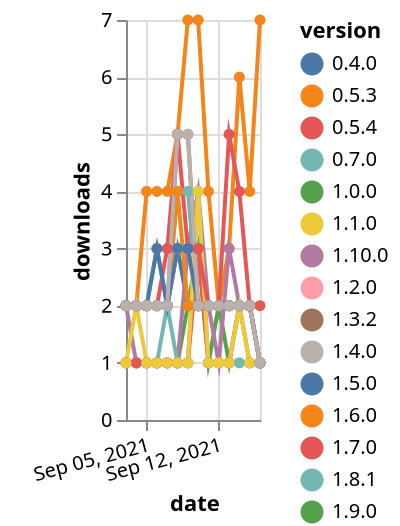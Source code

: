 {"$schema": "https://vega.github.io/schema/vega-lite/v5.json", "description": "A simple bar chart with embedded data.", "data": {"values": [{"date": "2021-09-03", "total": 2634, "delta": 2, "version": "1.1.0"}, {"date": "2021-09-04", "total": 2636, "delta": 2, "version": "1.1.0"}, {"date": "2021-09-05", "total": 2638, "delta": 2, "version": "1.1.0"}, {"date": "2021-09-06", "total": 2640, "delta": 2, "version": "1.1.0"}, {"date": "2021-09-07", "total": 2642, "delta": 2, "version": "1.1.0"}, {"date": "2021-09-08", "total": 2645, "delta": 3, "version": "1.1.0"}, {"date": "2021-09-09", "total": 2648, "delta": 3, "version": "1.1.0"}, {"date": "2021-09-10", "total": 2650, "delta": 2, "version": "1.1.0"}, {"date": "2021-09-11", "total": 2652, "delta": 2, "version": "1.1.0"}, {"date": "2021-09-12", "total": 2654, "delta": 2, "version": "1.1.0"}, {"date": "2021-09-13", "total": 2656, "delta": 2, "version": "1.1.0"}, {"date": "2021-09-14", "total": 2658, "delta": 2, "version": "1.1.0"}, {"date": "2021-09-15", "total": 2660, "delta": 2, "version": "1.1.0"}, {"date": "2021-09-16", "total": 2661, "delta": 1, "version": "1.1.0"}, {"date": "2021-09-03", "total": 3577, "delta": 2, "version": "1.6.0"}, {"date": "2021-09-04", "total": 3579, "delta": 2, "version": "1.6.0"}, {"date": "2021-09-05", "total": 3583, "delta": 4, "version": "1.6.0"}, {"date": "2021-09-06", "total": 3587, "delta": 4, "version": "1.6.0"}, {"date": "2021-09-07", "total": 3591, "delta": 4, "version": "1.6.0"}, {"date": "2021-09-08", "total": 3596, "delta": 5, "version": "1.6.0"}, {"date": "2021-09-09", "total": 3603, "delta": 7, "version": "1.6.0"}, {"date": "2021-09-10", "total": 3610, "delta": 7, "version": "1.6.0"}, {"date": "2021-09-11", "total": 3614, "delta": 4, "version": "1.6.0"}, {"date": "2021-09-12", "total": 3616, "delta": 2, "version": "1.6.0"}, {"date": "2021-09-13", "total": 3619, "delta": 3, "version": "1.6.0"}, {"date": "2021-09-14", "total": 3625, "delta": 6, "version": "1.6.0"}, {"date": "2021-09-15", "total": 3629, "delta": 4, "version": "1.6.0"}, {"date": "2021-09-16", "total": 3636, "delta": 7, "version": "1.6.0"}, {"date": "2021-09-03", "total": 2636, "delta": 2, "version": "0.4.0"}, {"date": "2021-09-04", "total": 2638, "delta": 2, "version": "0.4.0"}, {"date": "2021-09-05", "total": 2640, "delta": 2, "version": "0.4.0"}, {"date": "2021-09-06", "total": 2642, "delta": 2, "version": "0.4.0"}, {"date": "2021-09-07", "total": 2644, "delta": 2, "version": "0.4.0"}, {"date": "2021-09-08", "total": 2647, "delta": 3, "version": "0.4.0"}, {"date": "2021-09-09", "total": 2649, "delta": 2, "version": "0.4.0"}, {"date": "2021-09-10", "total": 2651, "delta": 2, "version": "0.4.0"}, {"date": "2021-09-11", "total": 2653, "delta": 2, "version": "0.4.0"}, {"date": "2021-09-12", "total": 2655, "delta": 2, "version": "0.4.0"}, {"date": "2021-09-13", "total": 2657, "delta": 2, "version": "0.4.0"}, {"date": "2021-09-14", "total": 2659, "delta": 2, "version": "0.4.0"}, {"date": "2021-09-15", "total": 2661, "delta": 2, "version": "0.4.0"}, {"date": "2021-09-16", "total": 2662, "delta": 1, "version": "0.4.0"}, {"date": "2021-09-03", "total": 679, "delta": 1, "version": "1.9.0"}, {"date": "2021-09-04", "total": 680, "delta": 1, "version": "1.9.0"}, {"date": "2021-09-05", "total": 681, "delta": 1, "version": "1.9.0"}, {"date": "2021-09-06", "total": 682, "delta": 1, "version": "1.9.0"}, {"date": "2021-09-07", "total": 683, "delta": 1, "version": "1.9.0"}, {"date": "2021-09-08", "total": 684, "delta": 1, "version": "1.9.0"}, {"date": "2021-09-09", "total": 686, "delta": 2, "version": "1.9.0"}, {"date": "2021-09-10", "total": 689, "delta": 3, "version": "1.9.0"}, {"date": "2021-09-11", "total": 690, "delta": 1, "version": "1.9.0"}, {"date": "2021-09-12", "total": 692, "delta": 2, "version": "1.9.0"}, {"date": "2021-09-13", "total": 693, "delta": 1, "version": "1.9.0"}, {"date": "2021-09-14", "total": 695, "delta": 2, "version": "1.9.0"}, {"date": "2021-09-15", "total": 696, "delta": 1, "version": "1.9.0"}, {"date": "2021-09-16", "total": 697, "delta": 1, "version": "1.9.0"}, {"date": "2021-09-03", "total": 342, "delta": 2, "version": "1.10.0"}, {"date": "2021-09-04", "total": 343, "delta": 1, "version": "1.10.0"}, {"date": "2021-09-05", "total": 344, "delta": 1, "version": "1.10.0"}, {"date": "2021-09-06", "total": 345, "delta": 1, "version": "1.10.0"}, {"date": "2021-09-07", "total": 346, "delta": 1, "version": "1.10.0"}, {"date": "2021-09-08", "total": 347, "delta": 1, "version": "1.10.0"}, {"date": "2021-09-09", "total": 350, "delta": 3, "version": "1.10.0"}, {"date": "2021-09-10", "total": 354, "delta": 4, "version": "1.10.0"}, {"date": "2021-09-11", "total": 356, "delta": 2, "version": "1.10.0"}, {"date": "2021-09-12", "total": 357, "delta": 1, "version": "1.10.0"}, {"date": "2021-09-13", "total": 360, "delta": 3, "version": "1.10.0"}, {"date": "2021-09-14", "total": 362, "delta": 2, "version": "1.10.0"}, {"date": "2021-09-15", "total": 364, "delta": 2, "version": "1.10.0"}, {"date": "2021-09-16", "total": 365, "delta": 1, "version": "1.10.0"}, {"date": "2021-09-03", "total": 2675, "delta": 2, "version": "1.0.0"}, {"date": "2021-09-04", "total": 2677, "delta": 2, "version": "1.0.0"}, {"date": "2021-09-05", "total": 2679, "delta": 2, "version": "1.0.0"}, {"date": "2021-09-06", "total": 2681, "delta": 2, "version": "1.0.0"}, {"date": "2021-09-07", "total": 2683, "delta": 2, "version": "1.0.0"}, {"date": "2021-09-08", "total": 2686, "delta": 3, "version": "1.0.0"}, {"date": "2021-09-09", "total": 2689, "delta": 3, "version": "1.0.0"}, {"date": "2021-09-10", "total": 2691, "delta": 2, "version": "1.0.0"}, {"date": "2021-09-11", "total": 2693, "delta": 2, "version": "1.0.0"}, {"date": "2021-09-12", "total": 2695, "delta": 2, "version": "1.0.0"}, {"date": "2021-09-13", "total": 2697, "delta": 2, "version": "1.0.0"}, {"date": "2021-09-14", "total": 2699, "delta": 2, "version": "1.0.0"}, {"date": "2021-09-15", "total": 2701, "delta": 2, "version": "1.0.0"}, {"date": "2021-09-16", "total": 2702, "delta": 1, "version": "1.0.0"}, {"date": "2021-09-03", "total": 2504, "delta": 2, "version": "0.7.0"}, {"date": "2021-09-04", "total": 2506, "delta": 2, "version": "0.7.0"}, {"date": "2021-09-05", "total": 2508, "delta": 2, "version": "0.7.0"}, {"date": "2021-09-06", "total": 2511, "delta": 3, "version": "0.7.0"}, {"date": "2021-09-07", "total": 2513, "delta": 2, "version": "0.7.0"}, {"date": "2021-09-08", "total": 2517, "delta": 4, "version": "0.7.0"}, {"date": "2021-09-09", "total": 2521, "delta": 4, "version": "0.7.0"}, {"date": "2021-09-10", "total": 2523, "delta": 2, "version": "0.7.0"}, {"date": "2021-09-11", "total": 2525, "delta": 2, "version": "0.7.0"}, {"date": "2021-09-12", "total": 2527, "delta": 2, "version": "0.7.0"}, {"date": "2021-09-13", "total": 2529, "delta": 2, "version": "0.7.0"}, {"date": "2021-09-14", "total": 2531, "delta": 2, "version": "0.7.0"}, {"date": "2021-09-15", "total": 2533, "delta": 2, "version": "0.7.0"}, {"date": "2021-09-16", "total": 2534, "delta": 1, "version": "0.7.0"}, {"date": "2021-09-03", "total": 624, "delta": 1, "version": "1.8.1"}, {"date": "2021-09-04", "total": 625, "delta": 1, "version": "1.8.1"}, {"date": "2021-09-05", "total": 626, "delta": 1, "version": "1.8.1"}, {"date": "2021-09-06", "total": 627, "delta": 1, "version": "1.8.1"}, {"date": "2021-09-07", "total": 629, "delta": 2, "version": "1.8.1"}, {"date": "2021-09-08", "total": 630, "delta": 1, "version": "1.8.1"}, {"date": "2021-09-09", "total": 631, "delta": 1, "version": "1.8.1"}, {"date": "2021-09-10", "total": 635, "delta": 4, "version": "1.8.1"}, {"date": "2021-09-11", "total": 636, "delta": 1, "version": "1.8.1"}, {"date": "2021-09-12", "total": 637, "delta": 1, "version": "1.8.1"}, {"date": "2021-09-13", "total": 638, "delta": 1, "version": "1.8.1"}, {"date": "2021-09-14", "total": 639, "delta": 1, "version": "1.8.1"}, {"date": "2021-09-15", "total": 640, "delta": 1, "version": "1.8.1"}, {"date": "2021-09-16", "total": 641, "delta": 1, "version": "1.8.1"}, {"date": "2021-09-03", "total": 2913, "delta": 2, "version": "0.5.3"}, {"date": "2021-09-04", "total": 2915, "delta": 2, "version": "0.5.3"}, {"date": "2021-09-05", "total": 2917, "delta": 2, "version": "0.5.3"}, {"date": "2021-09-06", "total": 2919, "delta": 2, "version": "0.5.3"}, {"date": "2021-09-07", "total": 2921, "delta": 2, "version": "0.5.3"}, {"date": "2021-09-08", "total": 2925, "delta": 4, "version": "0.5.3"}, {"date": "2021-09-09", "total": 2927, "delta": 2, "version": "0.5.3"}, {"date": "2021-09-10", "total": 2929, "delta": 2, "version": "0.5.3"}, {"date": "2021-09-11", "total": 2931, "delta": 2, "version": "0.5.3"}, {"date": "2021-09-12", "total": 2933, "delta": 2, "version": "0.5.3"}, {"date": "2021-09-13", "total": 2935, "delta": 2, "version": "0.5.3"}, {"date": "2021-09-14", "total": 2937, "delta": 2, "version": "0.5.3"}, {"date": "2021-09-15", "total": 2939, "delta": 2, "version": "0.5.3"}, {"date": "2021-09-16", "total": 2940, "delta": 1, "version": "0.5.3"}, {"date": "2021-09-03", "total": 2777, "delta": 2, "version": "1.3.2"}, {"date": "2021-09-04", "total": 2779, "delta": 2, "version": "1.3.2"}, {"date": "2021-09-05", "total": 2781, "delta": 2, "version": "1.3.2"}, {"date": "2021-09-06", "total": 2783, "delta": 2, "version": "1.3.2"}, {"date": "2021-09-07", "total": 2785, "delta": 2, "version": "1.3.2"}, {"date": "2021-09-08", "total": 2790, "delta": 5, "version": "1.3.2"}, {"date": "2021-09-09", "total": 2795, "delta": 5, "version": "1.3.2"}, {"date": "2021-09-10", "total": 2797, "delta": 2, "version": "1.3.2"}, {"date": "2021-09-11", "total": 2799, "delta": 2, "version": "1.3.2"}, {"date": "2021-09-12", "total": 2801, "delta": 2, "version": "1.3.2"}, {"date": "2021-09-13", "total": 2803, "delta": 2, "version": "1.3.2"}, {"date": "2021-09-14", "total": 2805, "delta": 2, "version": "1.3.2"}, {"date": "2021-09-15", "total": 2807, "delta": 2, "version": "1.3.2"}, {"date": "2021-09-16", "total": 2808, "delta": 1, "version": "1.3.2"}, {"date": "2021-09-03", "total": 656, "delta": 1, "version": "1.7.0"}, {"date": "2021-09-04", "total": 657, "delta": 1, "version": "1.7.0"}, {"date": "2021-09-05", "total": 658, "delta": 1, "version": "1.7.0"}, {"date": "2021-09-06", "total": 659, "delta": 1, "version": "1.7.0"}, {"date": "2021-09-07", "total": 660, "delta": 1, "version": "1.7.0"}, {"date": "2021-09-08", "total": 661, "delta": 1, "version": "1.7.0"}, {"date": "2021-09-09", "total": 662, "delta": 1, "version": "1.7.0"}, {"date": "2021-09-10", "total": 665, "delta": 3, "version": "1.7.0"}, {"date": "2021-09-11", "total": 666, "delta": 1, "version": "1.7.0"}, {"date": "2021-09-12", "total": 667, "delta": 1, "version": "1.7.0"}, {"date": "2021-09-13", "total": 668, "delta": 1, "version": "1.7.0"}, {"date": "2021-09-14", "total": 670, "delta": 2, "version": "1.7.0"}, {"date": "2021-09-15", "total": 672, "delta": 2, "version": "1.7.0"}, {"date": "2021-09-16", "total": 673, "delta": 1, "version": "1.7.0"}, {"date": "2021-09-03", "total": 2541, "delta": 2, "version": "1.2.0"}, {"date": "2021-09-04", "total": 2543, "delta": 2, "version": "1.2.0"}, {"date": "2021-09-05", "total": 2545, "delta": 2, "version": "1.2.0"}, {"date": "2021-09-06", "total": 2547, "delta": 2, "version": "1.2.0"}, {"date": "2021-09-07", "total": 2549, "delta": 2, "version": "1.2.0"}, {"date": "2021-09-08", "total": 2552, "delta": 3, "version": "1.2.0"}, {"date": "2021-09-09", "total": 2555, "delta": 3, "version": "1.2.0"}, {"date": "2021-09-10", "total": 2557, "delta": 2, "version": "1.2.0"}, {"date": "2021-09-11", "total": 2559, "delta": 2, "version": "1.2.0"}, {"date": "2021-09-12", "total": 2561, "delta": 2, "version": "1.2.0"}, {"date": "2021-09-13", "total": 2563, "delta": 2, "version": "1.2.0"}, {"date": "2021-09-14", "total": 2565, "delta": 2, "version": "1.2.0"}, {"date": "2021-09-15", "total": 2567, "delta": 2, "version": "1.2.0"}, {"date": "2021-09-16", "total": 2568, "delta": 1, "version": "1.2.0"}, {"date": "2021-09-03", "total": 368, "delta": 1, "version": "1.9.1"}, {"date": "2021-09-04", "total": 370, "delta": 2, "version": "1.9.1"}, {"date": "2021-09-05", "total": 371, "delta": 1, "version": "1.9.1"}, {"date": "2021-09-06", "total": 372, "delta": 1, "version": "1.9.1"}, {"date": "2021-09-07", "total": 373, "delta": 1, "version": "1.9.1"}, {"date": "2021-09-08", "total": 374, "delta": 1, "version": "1.9.1"}, {"date": "2021-09-09", "total": 375, "delta": 1, "version": "1.9.1"}, {"date": "2021-09-10", "total": 379, "delta": 4, "version": "1.9.1"}, {"date": "2021-09-11", "total": 380, "delta": 1, "version": "1.9.1"}, {"date": "2021-09-12", "total": 381, "delta": 1, "version": "1.9.1"}, {"date": "2021-09-13", "total": 382, "delta": 1, "version": "1.9.1"}, {"date": "2021-09-14", "total": 384, "delta": 2, "version": "1.9.1"}, {"date": "2021-09-15", "total": 385, "delta": 1, "version": "1.9.1"}, {"date": "2021-09-16", "total": 386, "delta": 1, "version": "1.9.1"}, {"date": "2021-09-03", "total": 4938, "delta": 2, "version": "0.5.4"}, {"date": "2021-09-04", "total": 4940, "delta": 2, "version": "0.5.4"}, {"date": "2021-09-05", "total": 4942, "delta": 2, "version": "0.5.4"}, {"date": "2021-09-06", "total": 4944, "delta": 2, "version": "0.5.4"}, {"date": "2021-09-07", "total": 4947, "delta": 3, "version": "0.5.4"}, {"date": "2021-09-08", "total": 4952, "delta": 5, "version": "0.5.4"}, {"date": "2021-09-09", "total": 4955, "delta": 3, "version": "0.5.4"}, {"date": "2021-09-10", "total": 4958, "delta": 3, "version": "0.5.4"}, {"date": "2021-09-11", "total": 4960, "delta": 2, "version": "0.5.4"}, {"date": "2021-09-12", "total": 4962, "delta": 2, "version": "0.5.4"}, {"date": "2021-09-13", "total": 4967, "delta": 5, "version": "0.5.4"}, {"date": "2021-09-14", "total": 4971, "delta": 4, "version": "0.5.4"}, {"date": "2021-09-15", "total": 4973, "delta": 2, "version": "0.5.4"}, {"date": "2021-09-16", "total": 4975, "delta": 2, "version": "0.5.4"}, {"date": "2021-09-03", "total": 3833, "delta": 2, "version": "1.5.0"}, {"date": "2021-09-04", "total": 3835, "delta": 2, "version": "1.5.0"}, {"date": "2021-09-05", "total": 3837, "delta": 2, "version": "1.5.0"}, {"date": "2021-09-06", "total": 3840, "delta": 3, "version": "1.5.0"}, {"date": "2021-09-07", "total": 3842, "delta": 2, "version": "1.5.0"}, {"date": "2021-09-08", "total": 3845, "delta": 3, "version": "1.5.0"}, {"date": "2021-09-09", "total": 3848, "delta": 3, "version": "1.5.0"}, {"date": "2021-09-10", "total": 3850, "delta": 2, "version": "1.5.0"}, {"date": "2021-09-11", "total": 3852, "delta": 2, "version": "1.5.0"}, {"date": "2021-09-12", "total": 3854, "delta": 2, "version": "1.5.0"}, {"date": "2021-09-13", "total": 3856, "delta": 2, "version": "1.5.0"}, {"date": "2021-09-14", "total": 3858, "delta": 2, "version": "1.5.0"}, {"date": "2021-09-15", "total": 3860, "delta": 2, "version": "1.5.0"}, {"date": "2021-09-16", "total": 3861, "delta": 1, "version": "1.5.0"}, {"date": "2021-09-03", "total": 9353, "delta": 2, "version": "1.4.0"}, {"date": "2021-09-04", "total": 9355, "delta": 2, "version": "1.4.0"}, {"date": "2021-09-05", "total": 9357, "delta": 2, "version": "1.4.0"}, {"date": "2021-09-06", "total": 9359, "delta": 2, "version": "1.4.0"}, {"date": "2021-09-07", "total": 9361, "delta": 2, "version": "1.4.0"}, {"date": "2021-09-08", "total": 9366, "delta": 5, "version": "1.4.0"}, {"date": "2021-09-09", "total": 9371, "delta": 5, "version": "1.4.0"}, {"date": "2021-09-10", "total": 9373, "delta": 2, "version": "1.4.0"}, {"date": "2021-09-11", "total": 9375, "delta": 2, "version": "1.4.0"}, {"date": "2021-09-12", "total": 9377, "delta": 2, "version": "1.4.0"}, {"date": "2021-09-13", "total": 9379, "delta": 2, "version": "1.4.0"}, {"date": "2021-09-14", "total": 9381, "delta": 2, "version": "1.4.0"}, {"date": "2021-09-15", "total": 9383, "delta": 2, "version": "1.4.0"}, {"date": "2021-09-16", "total": 9384, "delta": 1, "version": "1.4.0"}]}, "width": "container", "mark": {"type": "line", "point": {"filled": true}}, "encoding": {"x": {"field": "date", "type": "temporal", "timeUnit": "yearmonthdate", "title": "date", "axis": {"labelAngle": -15}}, "y": {"field": "delta", "type": "quantitative", "title": "downloads"}, "color": {"field": "version", "type": "nominal"}, "tooltip": {"field": "delta"}}}